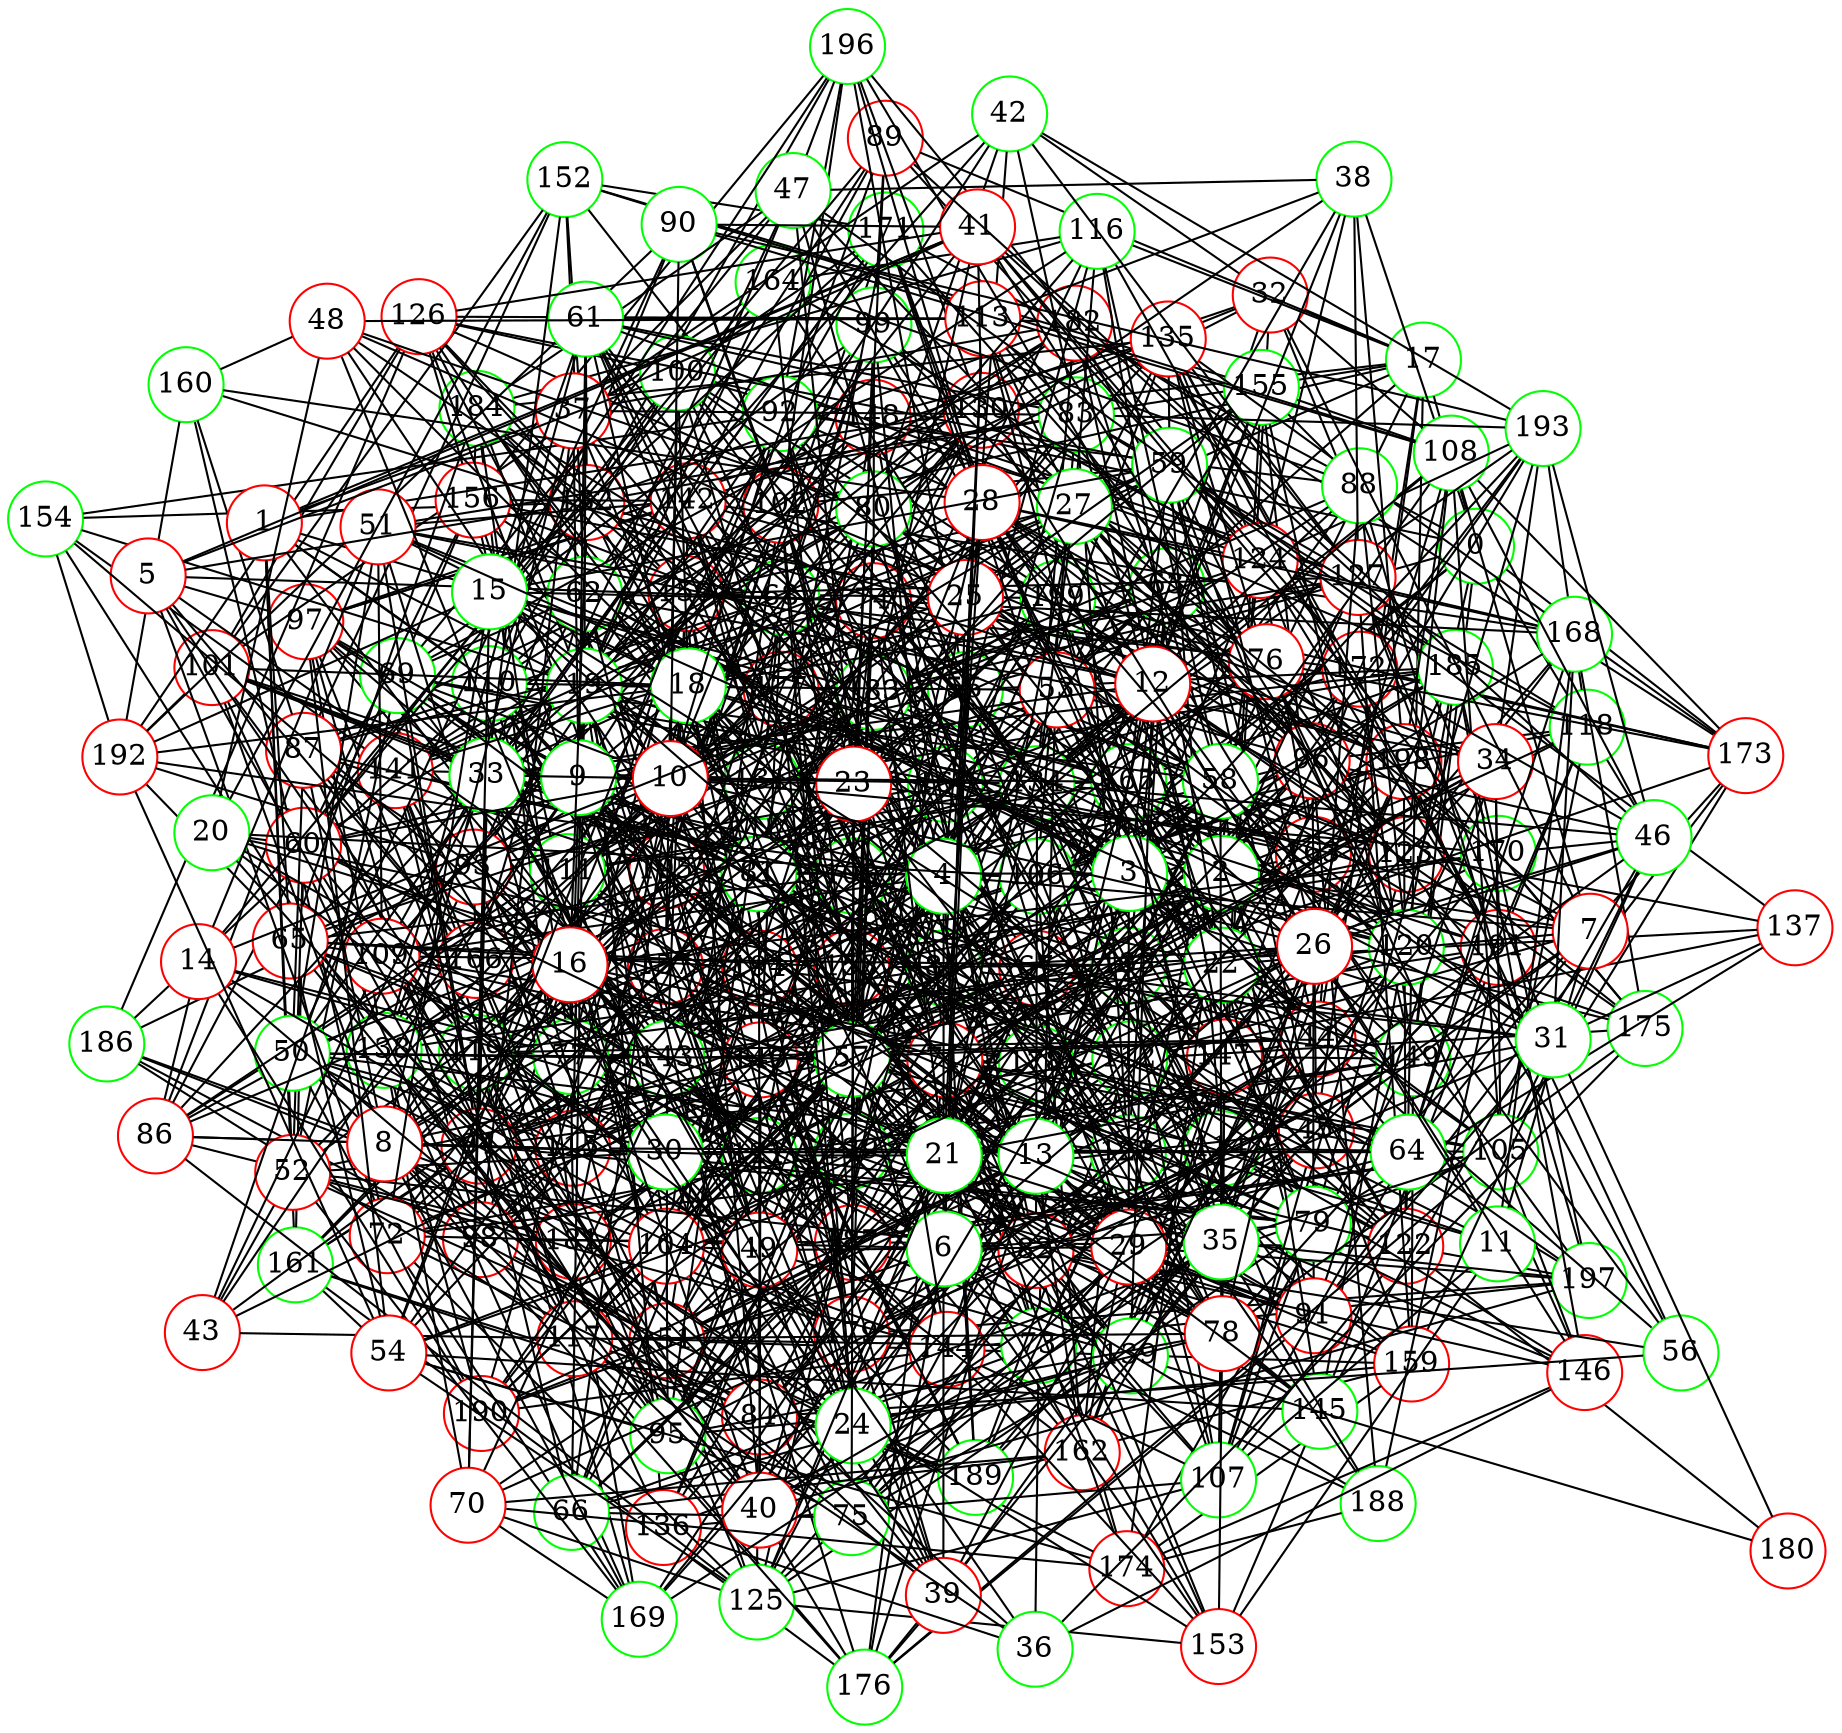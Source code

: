 graph {
graph ["layout"="fdp"]
node ["style"="filled","fillcolor"="white","fixedsize"="true","shape"="circle"]
"0" ["color"="green"]
"17" ["color"="green"]
"32" ["color"="red"]
"97" ["color"="red"]
"98" ["color"="red"]
"176" ["color"="green"]
"101" ["color"="red"]
"192" ["color"="red"]
"115" ["color"="red"]
"132" ["color"="red"]
"196" ["color"="green"]
"138" ["color"="green"]
"199" ["color"="green"]
"169" ["color"="green"]
"181" ["color"="red"]
"184" ["color"="green"]
"154" ["color"="green"]
"190" ["color"="red"]
"182" ["color"="red"]
"152" ["color"="green"]
"155" ["color"="green"]
"163" ["color"="red"]
"183" ["color"="green"]
"187" ["color"="red"]
"189" ["color"="green"]
"195" ["color"="red"]
"191" ["color"="red"]
"171" ["color"="green"]
"151" ["color"="red"]
"186" ["color"="green"]
"156" ["color"="red"]
"158" ["color"="red"]
"177" ["color"="red"]
"159" ["color"="red"]
"174" ["color"="red"]
"188" ["color"="green"]
"164" ["color"="green"]
"133" ["color"="green"]
"162" ["color"="red"]
"172" ["color"="red"]
"193" ["color"="green"]
"179" ["color"="red"]
"194" ["color"="red"]
"198" ["color"="red"]
"197" ["color"="green"]
"173" ["color"="red"]
"145" ["color"="green"]
"153" ["color"="red"]
"185" ["color"="green"]
"149" ["color"="green"]
"126" ["color"="red"]
"148" ["color"="red"]
"150" ["color"="red"]
"157" ["color"="red"]
"103" ["color"="green"]
"129" ["color"="green"]
"134" ["color"="green"]
"141" ["color"="red"]
"161" ["color"="green"]
"165" ["color"="green"]
"118" ["color"="green"]
"130" ["color"="red"]
"119" ["color"="green"]
"178" ["color"="green"]
"121" ["color"="green"]
"122" ["color"="red"]
"167" ["color"="green"]
"180" ["color"="red"]
"142" ["color"="red"]
"168" ["color"="green"]
"175" ["color"="green"]
"144" ["color"="red"]
"114" ["color"="green"]
"146" ["color"="red"]
"67" ["color"="red"]
"68" ["color"="green"]
"99" ["color"="green"]
"170" ["color"="green"]
"131" ["color"="green"]
"100" ["color"="green"]
"106" ["color"="green"]
"117" ["color"="red"]
"110" ["color"="green"]
"139" ["color"="green"]
"147" ["color"="red"]
"127" ["color"="red"]
"135" ["color"="red"]
"73" ["color"="green"]
"96" ["color"="red"]
"140" ["color"="red"]
"120" ["color"="green"]
"124" ["color"="red"]
"92" ["color"="green"]
"111" ["color"="green"]
"93" ["color"="red"]
"166" ["color"="red"]
"94" ["color"="red"]
"112" ["color"="green"]
"137" ["color"="red"]
"125" ["color"="green"]
"87" ["color"="red"]
"160" ["color"="green"]
"136" ["color"="red"]
"123" ["color"="red"]
"72" ["color"="red"]
"77" ["color"="green"]
"91" ["color"="red"]
"82" ["color"="red"]
"84" ["color"="red"]
"128" ["color"="green"]
"105" ["color"="green"]
"108" ["color"="green"]
"107" ["color"="green"]
"42" ["color"="green"]
"80" ["color"="green"]
"83" ["color"="green"]
"113" ["color"="red"]
"85" ["color"="green"]
"90" ["color"="green"]
"102" ["color"="red"]
"104" ["color"="red"]
"109" ["color"="red"]
"62" ["color"="green"]
"69" ["color"="green"]
"81" ["color"="green"]
"143" ["color"="green"]
"86" ["color"="red"]
"71" ["color"="red"]
"78" ["color"="red"]
"95" ["color"="green"]
"79" ["color"="green"]
"88" ["color"="green"]
"89" ["color"="red"]
"74" ["color"="red"]
"76" ["color"="red"]
"44" ["color"="red"]
"56" ["color"="green"]
"59" ["color"="green"]
"45" ["color"="red"]
"75" ["color"="green"]
"55" ["color"="green"]
"58" ["color"="green"]
"116" ["color"="green"]
"60" ["color"="red"]
"63" ["color"="green"]
"38" ["color"="green"]
"53" ["color"="red"]
"65" ["color"="red"]
"47" ["color"="green"]
"1" ["color"="red"]
"19" ["color"="green"]
"66" ["color"="green"]
"49" ["color"="red"]
"29" ["color"="red"]
"61" ["color"="green"]
"52" ["color"="red"]
"57" ["color"="green"]
"37" ["color"="red"]
"41" ["color"="red"]
"2" ["color"="green"]
"34" ["color"="red"]
"7" ["color"="red"]
"64" ["color"="green"]
"11" ["color"="green"]
"22" ["color"="green"]
"40" ["color"="red"]
"50" ["color"="green"]
"51" ["color"="red"]
"27" ["color"="green"]
"33" ["color"="green"]
"70" ["color"="red"]
"46" ["color"="green"]
"25" ["color"="red"]
"48" ["color"="red"]
"31" ["color"="green"]
"30" ["color"="green"]
"3" ["color"="green"]
"12" ["color"="red"]
"13" ["color"="green"]
"4" ["color"="green"]
"39" ["color"="red"]
"28" ["color"="red"]
"5" ["color"="red"]
"6" ["color"="green"]
"18" ["color"="green"]
"35" ["color"="green"]
"24" ["color"="green"]
"20" ["color"="green"]
"8" ["color"="red"]
"23" ["color"="red"]
"9" ["color"="green"]
"43" ["color"="red"]
"10" ["color"="red"]
"14" ["color"="red"]
"15" ["color"="green"]
"16" ["color"="red"]
"21" ["color"="green"]
"54" ["color"="red"]
"26" ["color"="red"]
"36" ["color"="green"]
"0" -- "17"
"0" -- "148"
"0" -- "85"
"0" -- "149"
"0" -- "181"
"0" -- "38"
"0" -- "118"
"0" -- "55"
"0" -- "123"
"0" -- "171"
"0" -- "173"
"17" -- "32"
"17" -- "130"
"17" -- "133"
"17" -- "102"
"17" -- "74"
"17" -- "44"
"17" -- "45"
"17" -- "83"
"17" -- "116"
"17" -- "89"
"17" -- "122"
"17" -- "63"
"32" -- "97"
"32" -- "114"
"32" -- "130"
"32" -- "67"
"32" -- "150"
"32" -- "42"
"32" -- "170"
"32" -- "108"
"97" -- "98"
"97" -- "130"
"97" -- "138"
"97" -- "142"
"97" -- "119"
"97" -- "121"
"97" -- "157"
"97" -- "158"
"98" -- "176"
"98" -- "101"
"98" -- "150"
"98" -- "103"
"98" -- "121"
"98" -- "122"
"98" -- "158"
"98" -- "174"
"101" -- "192"
"101" -- "115"
"101" -- "164"
"101" -- "133"
"101" -- "152"
"101" -- "126"
"115" -- "132"
"115" -- "151"
"132" -- "196"
"132" -- "138"
"132" -- "182"
"132" -- "152"
"132" -- "154"
"138" -- "199"
"138" -- "169"
"138" -- "154"
"138" -- "190"
"169" -- "181"
"181" -- "184"
"154" -- "192"
"152" -- "155"
"152" -- "171"
"155" -- "163"
"163" -- "183"
"183" -- "187"
"187" -- "189"
"189" -- "195"
"189" -- "191"
"171" -- "195"
"151" -- "186"
"151" -- "156"
"151" -- "158"
"151" -- "190"
"151" -- "159"
"156" -- "196"
"156" -- "184"
"158" -- "177"
"158" -- "159"
"159" -- "189"
"159" -- "174"
"174" -- "183"
"174" -- "188"
"188" -- "191"
"133" -- "162"
"133" -- "171"
"133" -- "173"
"133" -- "145"
"133" -- "149"
"133" -- "158"
"162" -- "163"
"162" -- "172"
"172" -- "193"
"172" -- "179"
"172" -- "196"
"172" -- "187"
"172" -- "173"
"179" -- "194"
"179" -- "197"
"179" -- "183"
"179" -- "186"
"194" -- "195"
"194" -- "198"
"173" -- "182"
"173" -- "199"
"145" -- "194"
"145" -- "195"
"145" -- "153"
"145" -- "185"
"145" -- "191"
"153" -- "181"
"185" -- "197"
"149" -- "194"
"149" -- "172"
"149" -- "174"
"149" -- "179"
"149" -- "185"
"149" -- "155"
"149" -- "159"
"126" -- "192"
"126" -- "194"
"126" -- "132"
"126" -- "199"
"126" -- "148"
"126" -- "150"
"126" -- "186"
"126" -- "156"
"126" -- "157"
"126" -- "158"
"150" -- "194"
"150" -- "199"
"150" -- "172"
"150" -- "179"
"150" -- "184"
"150" -- "157"
"157" -- "162"
"157" -- "183"
"103" -- "129"
"103" -- "141"
"103" -- "118"
"103" -- "119"
"103" -- "184"
"103" -- "159"
"129" -- "133"
"129" -- "134"
"129" -- "149"
"129" -- "151"
"134" -- "193"
"134" -- "141"
"134" -- "152"
"134" -- "161"
"134" -- "165"
"134" -- "182"
"141" -- "181"
"141" -- "182"
"141" -- "154"
"161" -- "176"
"161" -- "194"
"161" -- "183"
"161" -- "189"
"165" -- "177"
"165" -- "185"
"118" -- "193"
"118" -- "130"
"118" -- "191"
"130" -- "196"
"130" -- "177"
"119" -- "130"
"119" -- "195"
"119" -- "133"
"119" -- "169"
"119" -- "178"
"119" -- "179"
"119" -- "187"
"178" -- "198"
"178" -- "191"
"121" -- "163"
"121" -- "195"
"121" -- "138"
"121" -- "149"
"121" -- "184"
"122" -- "133"
"122" -- "165"
"122" -- "197"
"122" -- "198"
"122" -- "167"
"122" -- "180"
"167" -- "172"
"167" -- "191"
"142" -- "168"
"142" -- "171"
"142" -- "144"
"142" -- "177"
"142" -- "150"
"142" -- "186"
"142" -- "156"
"168" -- "173"
"168" -- "175"
"144" -- "197"
"144" -- "178"
"144" -- "153"
"144" -- "186"
"144" -- "190"
"114" -- "134"
"114" -- "199"
"114" -- "146"
"114" -- "122"
"114" -- "190"
"146" -- "185"
"146" -- "174"
"67" -- "129"
"67" -- "68"
"67" -- "101"
"67" -- "72"
"67" -- "168"
"67" -- "137"
"67" -- "107"
"67" -- "114"
"67" -- "115"
"67" -- "179"
"67" -- "155"
"67" -- "187"
"67" -- "125"
"67" -- "94"
"68" -- "130"
"68" -- "99"
"68" -- "131"
"68" -- "100"
"68" -- "73"
"68" -- "140"
"68" -- "87"
"68" -- "151"
"68" -- "183"
"68" -- "120"
"68" -- "184"
"68" -- "123"
"99" -- "103"
"99" -- "170"
"99" -- "157"
"170" -- "194"
"170" -- "189"
"170" -- "175"
"170" -- "191"
"131" -- "144"
"131" -- "161"
"131" -- "178"
"131" -- "179"
"131" -- "185"
"131" -- "142"
"100" -- "195"
"100" -- "132"
"100" -- "134"
"100" -- "106"
"100" -- "171"
"100" -- "110"
"100" -- "157"
"100" -- "158"
"100" -- "127"
"106" -- "162"
"106" -- "194"
"106" -- "195"
"106" -- "198"
"106" -- "175"
"106" -- "114"
"106" -- "117"
"106" -- "156"
"117" -- "165"
"117" -- "141"
"117" -- "119"
"117" -- "121"
"117" -- "186"
"117" -- "189"
"110" -- "182"
"110" -- "139"
"110" -- "187"
"110" -- "157"
"139" -- "198"
"139" -- "147"
"139" -- "180"
"139" -- "187"
"147" -- "197"
"147" -- "149"
"147" -- "151"
"147" -- "155"
"127" -- "135"
"127" -- "148"
"127" -- "150"
"127" -- "183"
"127" -- "159"
"127" -- "191"
"135" -- "195"
"135" -- "198"
"135" -- "167"
"135" -- "168"
"135" -- "148"
"135" -- "184"
"135" -- "191"
"73" -- "96"
"73" -- "199"
"73" -- "140"
"73" -- "148"
"73" -- "120"
"73" -- "153"
"73" -- "92"
"73" -- "188"
"73" -- "125"
"73" -- "158"
"96" -- "130"
"96" -- "99"
"96" -- "100"
"96" -- "103"
"96" -- "106"
"96" -- "175"
"96" -- "118"
"96" -- "188"
"140" -- "198"
"140" -- "199"
"140" -- "148"
"140" -- "189"
"140" -- "190"
"140" -- "191"
"120" -- "129"
"120" -- "165"
"120" -- "167"
"120" -- "175"
"120" -- "182"
"120" -- "124"
"124" -- "193"
"124" -- "163"
"124" -- "164"
"124" -- "135"
"124" -- "168"
"124" -- "174"
"124" -- "144"
"124" -- "183"
"124" -- "191"
"92" -- "196"
"92" -- "199"
"92" -- "171"
"92" -- "111"
"92" -- "147"
"92" -- "183"
"92" -- "154"
"92" -- "93"
"92" -- "94"
"111" -- "165"
"111" -- "134"
"111" -- "151"
"111" -- "183"
"111" -- "124"
"93" -- "192"
"93" -- "166"
"93" -- "167"
"93" -- "138"
"93" -- "144"
"93" -- "115"
"93" -- "121"
"93" -- "186"
"93" -- "187"
"166" -- "177"
"166" -- "188"
"94" -- "110"
"94" -- "112"
"94" -- "115"
"94" -- "119"
"94" -- "158"
"112" -- "137"
"112" -- "175"
"112" -- "122"
"112" -- "189"
"125" -- "166"
"125" -- "167"
"125" -- "140"
"125" -- "178"
"125" -- "147"
"125" -- "151"
"125" -- "153"
"87" -- "160"
"87" -- "195"
"87" -- "166"
"87" -- "135"
"87" -- "136"
"87" -- "140"
"87" -- "144"
"87" -- "152"
"160" -- "192"
"136" -- "139"
"123" -- "130"
"123" -- "165"
"123" -- "168"
"123" -- "137"
"123" -- "158"
"72" -- "160"
"72" -- "129"
"72" -- "195"
"72" -- "103"
"72" -- "169"
"72" -- "77"
"72" -- "82"
"72" -- "84"
"72" -- "125"
"77" -- "162"
"77" -- "99"
"77" -- "132"
"77" -- "199"
"77" -- "139"
"77" -- "115"
"77" -- "181"
"77" -- "150"
"77" -- "184"
"77" -- "121"
"77" -- "91"
"77" -- "189"
"91" -- "112"
"91" -- "176"
"91" -- "121"
"91" -- "157"
"91" -- "173"
"91" -- "111"
"82" -- "132"
"82" -- "134"
"82" -- "139"
"82" -- "145"
"82" -- "177"
"82" -- "114"
"82" -- "146"
"82" -- "149"
"82" -- "153"
"82" -- "156"
"82" -- "159"
"84" -- "128"
"84" -- "192"
"84" -- "161"
"84" -- "136"
"84" -- "105"
"84" -- "111"
"84" -- "178"
"128" -- "168"
"128" -- "172"
"128" -- "178"
"128" -- "189"
"105" -- "132"
"105" -- "108"
"105" -- "173"
"105" -- "176"
"105" -- "114"
"105" -- "146"
"105" -- "178"
"105" -- "118"
"105" -- "187"
"108" -- "134"
"108" -- "198"
"108" -- "173"
"108" -- "152"
"108" -- "123"
"108" -- "155"
"107" -- "133"
"107" -- "134"
"107" -- "136"
"107" -- "110"
"107" -- "144"
"107" -- "147"
"107" -- "122"
"107" -- "123"
"107" -- "125"
"42" -- "80"
"42" -- "193"
"42" -- "83"
"42" -- "85"
"42" -- "62"
"42" -- "127"
"80" -- "129"
"80" -- "163"
"80" -- "141"
"80" -- "82"
"80" -- "114"
"80" -- "119"
"80" -- "120"
"80" -- "187"
"80" -- "157"
"83" -- "128"
"83" -- "193"
"83" -- "131"
"83" -- "132"
"83" -- "106"
"83" -- "113"
"83" -- "118"
"83" -- "91"
"83" -- "157"
"83" -- "127"
"113" -- "147"
"113" -- "182"
"113" -- "123"
"113" -- "126"
"85" -- "131"
"85" -- "135"
"85" -- "138"
"85" -- "117"
"85" -- "150"
"85" -- "121"
"85" -- "153"
"85" -- "185"
"85" -- "90"
"85" -- "189"
"85" -- "190"
"90" -- "192"
"90" -- "193"
"90" -- "102"
"90" -- "108"
"90" -- "110"
"102" -- "195"
"102" -- "196"
"102" -- "198"
"102" -- "104"
"102" -- "109"
"102" -- "115"
"102" -- "187"
"104" -- "194"
"104" -- "167"
"104" -- "141"
"104" -- "110"
"104" -- "121"
"109" -- "133"
"109" -- "134"
"109" -- "114"
"109" -- "178"
"109" -- "148"
"109" -- "151"
"62" -- "69"
"62" -- "166"
"62" -- "71"
"62" -- "167"
"62" -- "136"
"62" -- "109"
"62" -- "115"
"62" -- "152"
"62" -- "89"
"62" -- "121"
"69" -- "99"
"69" -- "163"
"69" -- "195"
"69" -- "134"
"69" -- "81"
"69" -- "148"
"69" -- "86"
"69" -- "121"
"69" -- "156"
"69" -- "94"
"81" -- "130"
"81" -- "162"
"81" -- "101"
"81" -- "134"
"81" -- "171"
"81" -- "143"
"81" -- "178"
"81" -- "85"
"143" -- "176"
"143" -- "177"
"143" -- "150"
"143" -- "151"
"143" -- "156"
"86" -- "181"
"86" -- "166"
"86" -- "87"
"86" -- "125"
"86" -- "94"
"86" -- "111"
"71" -- "97"
"71" -- "99"
"71" -- "131"
"71" -- "102"
"71" -- "136"
"71" -- "105"
"71" -- "78"
"71" -- "174"
"71" -- "79"
"71" -- "176"
"71" -- "177"
"71" -- "146"
"71" -- "84"
"71" -- "181"
"71" -- "118"
"71" -- "88"
"71" -- "157"
"78" -- "129"
"78" -- "140"
"78" -- "173"
"78" -- "175"
"78" -- "177"
"78" -- "147"
"78" -- "117"
"78" -- "183"
"78" -- "153"
"78" -- "95"
"95" -- "129"
"95" -- "131"
"95" -- "167"
"95" -- "104"
"95" -- "106"
"95" -- "138"
"95" -- "141"
"95" -- "117"
"95" -- "149"
"95" -- "119"
"95" -- "158"
"95" -- "159"
"79" -- "193"
"79" -- "163"
"79" -- "134"
"79" -- "199"
"79" -- "137"
"79" -- "107"
"79" -- "115"
"79" -- "121"
"79" -- "91"
"79" -- "93"
"79" -- "125"
"79" -- "94"
"88" -- "164"
"88" -- "197"
"88" -- "134"
"88" -- "183"
"88" -- "120"
"88" -- "155"
"88" -- "92"
"89" -- "99"
"89" -- "124"
"74" -- "130"
"74" -- "99"
"74" -- "134"
"74" -- "104"
"74" -- "168"
"74" -- "76"
"74" -- "142"
"74" -- "111"
"74" -- "112"
"74" -- "115"
"74" -- "87"
"74" -- "121"
"76" -- "96"
"76" -- "166"
"76" -- "135"
"76" -- "171"
"76" -- "173"
"76" -- "142"
"76" -- "143"
"76" -- "146"
"76" -- "120"
"76" -- "123"
"76" -- "158"
"44" -- "128"
"44" -- "162"
"44" -- "195"
"44" -- "165"
"44" -- "73"
"44" -- "140"
"44" -- "142"
"44" -- "143"
"44" -- "147"
"44" -- "179"
"44" -- "119"
"44" -- "151"
"44" -- "56"
"44" -- "88"
"44" -- "59"
"56" -- "82"
"56" -- "163"
"56" -- "84"
"56" -- "198"
"56" -- "123"
"59" -- "163"
"59" -- "165"
"59" -- "102"
"59" -- "135"
"59" -- "137"
"59" -- "76"
"59" -- "111"
"59" -- "114"
"59" -- "126"
"45" -- "96"
"45" -- "164"
"45" -- "103"
"45" -- "72"
"45" -- "75"
"45" -- "107"
"45" -- "139"
"45" -- "112"
"45" -- "176"
"45" -- "178"
"45" -- "149"
"45" -- "55"
"45" -- "59"
"45" -- "158"
"45" -- "191"
"75" -- "128"
"75" -- "139"
"75" -- "157"
"75" -- "95"
"75" -- "127"
"55" -- "98"
"55" -- "196"
"55" -- "165"
"55" -- "78"
"55" -- "121"
"55" -- "185"
"55" -- "58"
"55" -- "123"
"55" -- "60"
"55" -- "156"
"58" -- "129"
"58" -- "162"
"58" -- "108"
"58" -- "110"
"58" -- "145"
"58" -- "115"
"58" -- "116"
"58" -- "181"
"58" -- "182"
"58" -- "191"
"116" -- "164"
"116" -- "166"
"116" -- "167"
"116" -- "183"
"116" -- "184"
"116" -- "142"
"116" -- "191"
"60" -- "161"
"60" -- "100"
"60" -- "164"
"60" -- "80"
"60" -- "119"
"60" -- "156"
"60" -- "95"
"63" -- "128"
"63" -- "194"
"63" -- "196"
"63" -- "133"
"63" -- "167"
"63" -- "199"
"63" -- "104"
"63" -- "82"
"63" -- "183"
"63" -- "93"
"38" -- "80"
"38" -- "113"
"38" -- "53"
"38" -- "198"
"38" -- "124"
"38" -- "47"
"38" -- "127"
"53" -- "96"
"53" -- "65"
"53" -- "103"
"53" -- "138"
"53" -- "171"
"53" -- "117"
"53" -- "88"
"53" -- "122"
"53" -- "63"
"53" -- "95"
"65" -- "194"
"65" -- "103"
"65" -- "77"
"65" -- "109"
"65" -- "148"
"65" -- "183"
"65" -- "184"
"65" -- "158"
"47" -- "178"
"47" -- "196"
"47" -- "69"
"47" -- "165"
"47" -- "184"
"47" -- "185"
"47" -- "93"
"47" -- "63"
"1" -- "65"
"1" -- "81"
"1" -- "161"
"1" -- "130"
"1" -- "19"
"1" -- "52"
"1" -- "37"
"1" -- "165"
"1" -- "41"
"1" -- "110"
"1" -- "143"
"19" -- "66"
"19" -- "99"
"19" -- "131"
"19" -- "164"
"19" -- "71"
"19" -- "104"
"19" -- "47"
"19" -- "49"
"19" -- "84"
"19" -- "53"
"19" -- "85"
"19" -- "89"
"19" -- "154"
"19" -- "59"
"19" -- "29"
"19" -- "61"
"66" -- "162"
"66" -- "133"
"66" -- "151"
"66" -- "104"
"66" -- "73"
"66" -- "75"
"66" -- "139"
"66" -- "187"
"66" -- "140"
"66" -- "141"
"49" -- "96"
"49" -- "167"
"49" -- "104"
"49" -- "105"
"49" -- "138"
"49" -- "139"
"49" -- "109"
"49" -- "62"
"29" -- "65"
"29" -- "194"
"29" -- "195"
"29" -- "68"
"29" -- "165"
"29" -- "197"
"29" -- "73"
"29" -- "74"
"29" -- "75"
"29" -- "49"
"29" -- "148"
"29" -- "91"
"29" -- "159"
"61" -- "130"
"61" -- "132"
"61" -- "103"
"61" -- "167"
"61" -- "138"
"61" -- "140"
"61" -- "113"
"61" -- "177"
"61" -- "83"
"61" -- "124"
"61" -- "158"
"52" -- "69"
"52" -- "169"
"52" -- "144"
"52" -- "82"
"52" -- "55"
"52" -- "57"
"52" -- "60"
"52" -- "189"
"57" -- "163"
"57" -- "132"
"57" -- "164"
"57" -- "199"
"57" -- "136"
"57" -- "74"
"57" -- "145"
"57" -- "82"
"57" -- "158"
"57" -- "190"
"37" -- "112"
"37" -- "98"
"37" -- "83"
"37" -- "182"
"37" -- "41"
"37" -- "42"
"37" -- "47"
"41" -- "96"
"41" -- "130"
"41" -- "150"
"41" -- "183"
"41" -- "185"
"41" -- "90"
"41" -- "172"
"41" -- "126"
"41" -- "175"
"2" -- "193"
"2" -- "34"
"2" -- "99"
"2" -- "163"
"2" -- "165"
"2" -- "7"
"2" -- "44"
"2" -- "19"
"2" -- "84"
"2" -- "117"
"2" -- "149"
"2" -- "151"
"2" -- "30"
"2" -- "94"
"2" -- "127"
"34" -- "193"
"34" -- "132"
"34" -- "133"
"34" -- "71"
"34" -- "199"
"34" -- "120"
"34" -- "105"
"34" -- "91"
"34" -- "62"
"34" -- "191"
"7" -- "32"
"7" -- "64"
"7" -- "11"
"7" -- "108"
"7" -- "45"
"7" -- "112"
"7" -- "177"
"7" -- "22"
"7" -- "25"
"7" -- "29"
"7" -- "63"
"64" -- "197"
"64" -- "71"
"64" -- "168"
"64" -- "170"
"64" -- "107"
"64" -- "115"
"64" -- "147"
"64" -- "118"
"64" -- "151"
"64" -- "92"
"64" -- "158"
"11" -- "81"
"11" -- "130"
"11" -- "168"
"11" -- "57"
"11" -- "153"
"11" -- "107"
"11" -- "157"
"22" -- "193"
"22" -- "116"
"22" -- "149"
"22" -- "134"
"22" -- "87"
"22" -- "40"
"22" -- "104"
"22" -- "169"
"22" -- "27"
"22" -- "46"
"40" -- "65"
"40" -- "197"
"40" -- "138"
"40" -- "140"
"40" -- "45"
"40" -- "109"
"40" -- "176"
"40" -- "81"
"40" -- "50"
"40" -- "150"
"40" -- "119"
"50" -- "128"
"50" -- "142"
"50" -- "143"
"50" -- "81"
"50" -- "51"
"50" -- "115"
"50" -- "179"
"50" -- "87"
"50" -- "57"
"50" -- "90"
"50" -- "190"
"51" -- "177"
"51" -- "83"
"51" -- "115"
"51" -- "68"
"51" -- "109"
"51" -- "94"
"51" -- "142"
"27" -- "33"
"27" -- "134"
"27" -- "76"
"27" -- "141"
"27" -- "81"
"27" -- "113"
"27" -- "116"
"27" -- "149"
"27" -- "150"
"27" -- "185"
"27" -- "59"
"27" -- "123"
"27" -- "93"
"33" -- "97"
"33" -- "101"
"33" -- "70"
"33" -- "134"
"33" -- "171"
"33" -- "142"
"33" -- "112"
"33" -- "49"
"33" -- "52"
"33" -- "86"
"33" -- "150"
"33" -- "182"
"33" -- "152"
"33" -- "185"
"33" -- "95"
"70" -- "112"
"70" -- "81"
"70" -- "162"
"70" -- "179"
"70" -- "169"
"70" -- "138"
"70" -- "125"
"70" -- "174"
"46" -- "96"
"46" -- "193"
"46" -- "134"
"46" -- "105"
"46" -- "170"
"46" -- "108"
"46" -- "172"
"46" -- "144"
"46" -- "145"
"46" -- "118"
"46" -- "89"
"46" -- "159"
"25" -- "129"
"25" -- "100"
"25" -- "198"
"25" -- "44"
"25" -- "140"
"25" -- "141"
"25" -- "48"
"25" -- "86"
"25" -- "27"
"25" -- "155"
"25" -- "156"
"25" -- "31"
"48" -- "80"
"48" -- "160"
"48" -- "113"
"48" -- "194"
"48" -- "183"
"31" -- "67"
"31" -- "168"
"31" -- "137"
"31" -- "106"
"31" -- "179"
"31" -- "180"
"31" -- "53"
"31" -- "85"
"31" -- "183"
"31" -- "91"
"31" -- "63"
"31" -- "127"
"30" -- "48"
"30" -- "64"
"30" -- "128"
"30" -- "50"
"30" -- "52"
"30" -- "86"
"30" -- "118"
"30" -- "75"
"30" -- "158"
"30" -- "190"
"3" -- "129"
"3" -- "193"
"3" -- "134"
"3" -- "167"
"3" -- "105"
"3" -- "169"
"3" -- "74"
"3" -- "106"
"3" -- "12"
"3" -- "13"
"3" -- "81"
"3" -- "113"
"3" -- "177"
"3" -- "53"
"3" -- "120"
"3" -- "185"
"3" -- "58"
"3" -- "62"
"12" -- "160"
"12" -- "33"
"12" -- "68"
"12" -- "197"
"12" -- "38"
"12" -- "134"
"12" -- "139"
"12" -- "13"
"12" -- "143"
"12" -- "175"
"12" -- "49"
"12" -- "51"
"12" -- "147"
"12" -- "148"
"12" -- "182"
"12" -- "123"
"12" -- "155"
"12" -- "158"
"12" -- "159"
"13" -- "162"
"13" -- "194"
"13" -- "195"
"13" -- "37"
"13" -- "69"
"13" -- "198"
"13" -- "103"
"13" -- "176"
"13" -- "146"
"13" -- "19"
"13" -- "151"
"13" -- "58"
"13" -- "122"
"13" -- "190"
"4" -- "192"
"4" -- "33"
"4" -- "7"
"4" -- "39"
"4" -- "40"
"4" -- "136"
"4" -- "74"
"4" -- "138"
"4" -- "108"
"4" -- "77"
"4" -- "109"
"4" -- "78"
"4" -- "142"
"4" -- "178"
"4" -- "83"
"4" -- "151"
"4" -- "184"
"4" -- "155"
"4" -- "28"
"4" -- "188"
"4" -- "61"
"4" -- "189"
"39" -- "176"
"39" -- "194"
"39" -- "147"
"39" -- "84"
"39" -- "104"
"39" -- "120"
"39" -- "121"
"39" -- "140"
"39" -- "93"
"39" -- "143"
"28" -- "96"
"28" -- "160"
"28" -- "196"
"28" -- "198"
"28" -- "71"
"28" -- "199"
"28" -- "168"
"28" -- "170"
"28" -- "171"
"28" -- "76"
"28" -- "140"
"28" -- "141"
"28" -- "79"
"28" -- "147"
"28" -- "57"
"28" -- "58"
"28" -- "92"
"28" -- "124"
"5" -- "97"
"5" -- "100"
"5" -- "132"
"5" -- "117"
"5" -- "166"
"5" -- "119"
"5" -- "72"
"5" -- "41"
"5" -- "74"
"5" -- "111"
"6" -- "176"
"6" -- "113"
"6" -- "18"
"6" -- "20"
"6" -- "166"
"6" -- "25"
"6" -- "153"
"6" -- "169"
"6" -- "123"
"6" -- "45"
"6" -- "157"
"6" -- "79"
"18" -- "192"
"18" -- "35"
"18" -- "163"
"18" -- "68"
"18" -- "100"
"18" -- "37"
"18" -- "101"
"18" -- "199"
"18" -- "110"
"18" -- "48"
"18" -- "112"
"18" -- "51"
"18" -- "181"
"18" -- "24"
"18" -- "184"
"18" -- "89"
"18" -- "93"
"18" -- "62"
"18" -- "190"
"18" -- "127"
"18" -- "191"
"35" -- "133"
"35" -- "165"
"35" -- "197"
"35" -- "134"
"35" -- "198"
"35" -- "40"
"35" -- "105"
"35" -- "169"
"35" -- "74"
"35" -- "108"
"35" -- "58"
"35" -- "60"
"35" -- "188"
"24" -- "33"
"24" -- "177"
"24" -- "34"
"24" -- "50"
"24" -- "133"
"24" -- "102"
"24" -- "93"
"24" -- "157"
"24" -- "30"
"24" -- "78"
"20" -- "48"
"20" -- "49"
"20" -- "181"
"20" -- "71"
"20" -- "152"
"20" -- "106"
"20" -- "60"
"20" -- "158"
"8" -- "37"
"8" -- "101"
"8" -- "134"
"8" -- "39"
"8" -- "169"
"8" -- "111"
"8" -- "176"
"8" -- "177"
"8" -- "115"
"8" -- "84"
"8" -- "22"
"8" -- "23"
"8" -- "87"
"8" -- "121"
"8" -- "157"
"23" -- "128"
"23" -- "102"
"23" -- "199"
"23" -- "74"
"23" -- "75"
"23" -- "47"
"23" -- "143"
"23" -- "144"
"23" -- "179"
"23" -- "89"
"23" -- "122"
"23" -- "123"
"23" -- "157"
"23" -- "94"
"9" -- "49"
"9" -- "97"
"9" -- "114"
"9" -- "37"
"9" -- "165"
"9" -- "23"
"9" -- "42"
"9" -- "122"
"9" -- "138"
"9" -- "43"
"9" -- "139"
"9" -- "61"
"43" -- "52"
"43" -- "85"
"43" -- "167"
"43" -- "73"
"43" -- "109"
"43" -- "141"
"10" -- "33"
"10" -- "66"
"10" -- "130"
"10" -- "194"
"10" -- "69"
"10" -- "102"
"10" -- "134"
"10" -- "170"
"10" -- "139"
"10" -- "177"
"10" -- "52"
"10" -- "24"
"10" -- "120"
"10" -- "90"
"10" -- "60"
"10" -- "92"
"14" -- "129"
"14" -- "51"
"14" -- "179"
"14" -- "86"
"14" -- "183"
"14" -- "89"
"14" -- "75"
"14" -- "77"
"14" -- "190"
"15" -- "128"
"15" -- "192"
"15" -- "196"
"15" -- "70"
"15" -- "103"
"15" -- "72"
"15" -- "74"
"15" -- "171"
"15" -- "18"
"15" -- "147"
"15" -- "183"
"15" -- "59"
"15" -- "61"
"16" -- "132"
"16" -- "103"
"16" -- "40"
"16" -- "170"
"16" -- "77"
"16" -- "141"
"16" -- "78"
"16" -- "178"
"16" -- "86"
"16" -- "154"
"16" -- "155"
"16" -- "187"
"16" -- "29"
"16" -- "94"
"21" -- "96"
"21" -- "35"
"21" -- "165"
"21" -- "40"
"21" -- "74"
"21" -- "107"
"21" -- "109"
"21" -- "111"
"21" -- "113"
"21" -- "53"
"21" -- "54"
"21" -- "121"
"21" -- "26"
"21" -- "27"
"21" -- "60"
"21" -- "125"
"21" -- "31"
"21" -- "95"
"54" -- "192"
"54" -- "65"
"54" -- "97"
"54" -- "161"
"54" -- "104"
"54" -- "174"
"54" -- "111"
"54" -- "143"
"54" -- "145"
"54" -- "150"
"54" -- "125"
"54" -- "157"
"54" -- "95"
"26" -- "130"
"26" -- "165"
"26" -- "135"
"26" -- "104"
"26" -- "170"
"26" -- "139"
"26" -- "46"
"26" -- "78"
"26" -- "143"
"26" -- "82"
"26" -- "146"
"26" -- "51"
"26" -- "85"
"26" -- "119"
"26" -- "185"
"36" -- "49"
"36" -- "146"
"36" -- "117"
"36" -- "136"
"36" -- "73"
"36" -- "138"
"36" -- "175"
}